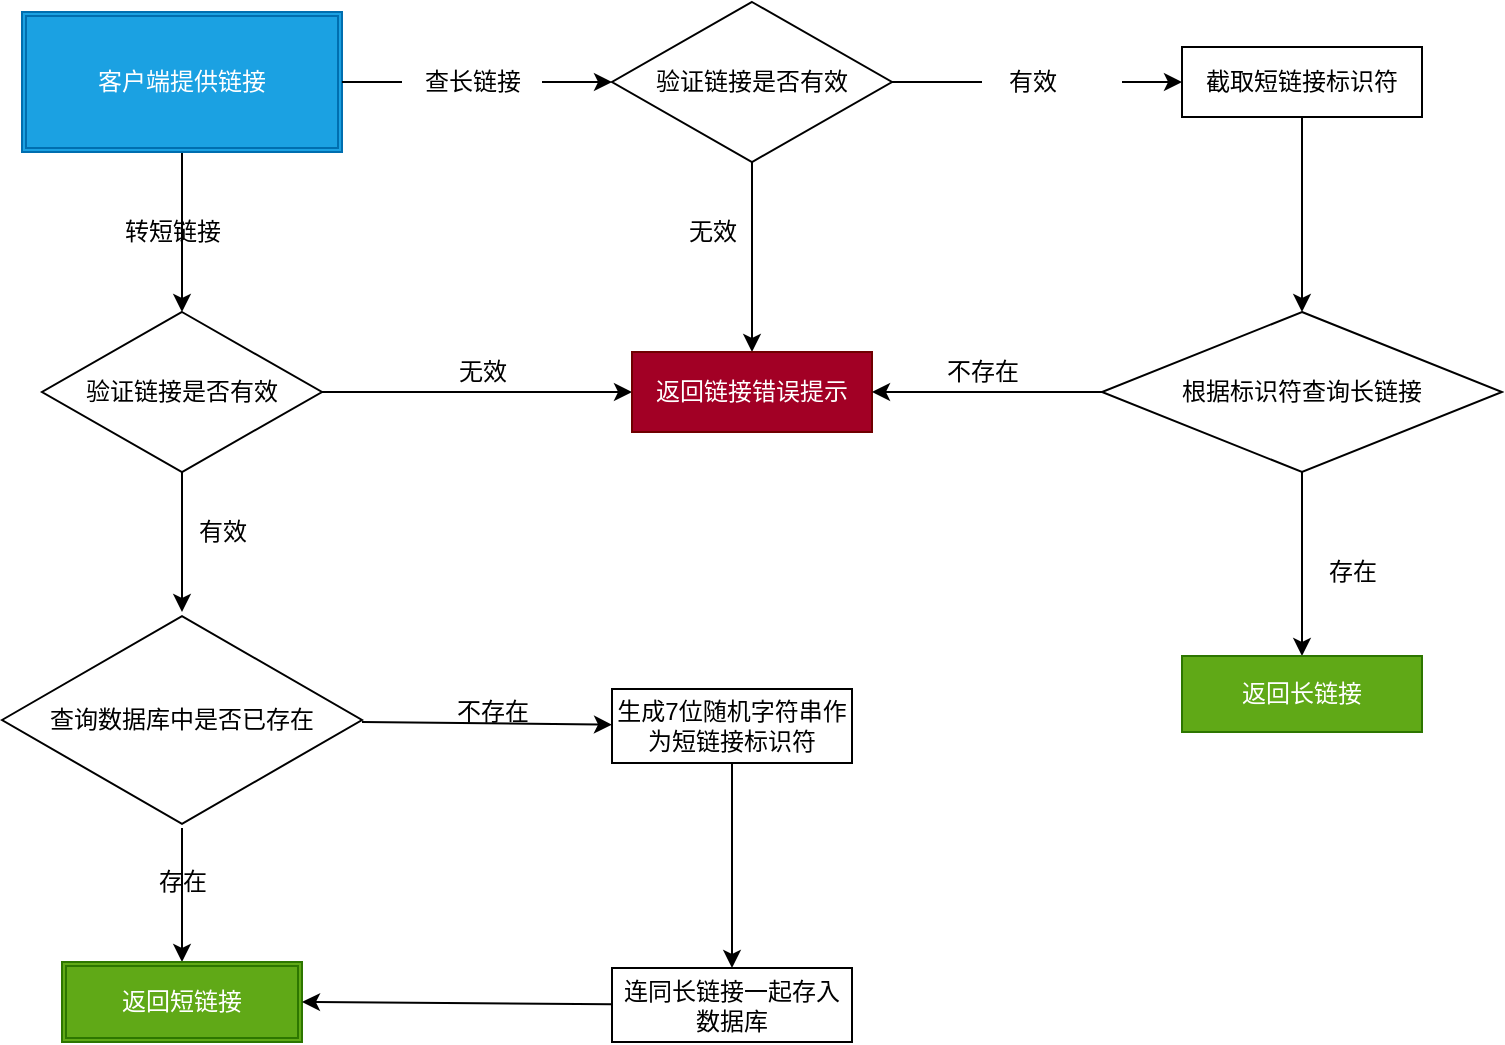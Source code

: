 <mxfile>
    <diagram id="ytbnP61H8-yC7g4eS3xX" name="第 1 页">
        <mxGraphModel dx="1006" dy="531" grid="1" gridSize="10" guides="1" tooltips="1" connect="1" arrows="1" fold="1" page="0" pageScale="1" pageWidth="827" pageHeight="1169" math="0" shadow="0">
            <root>
                <mxCell id="0"/>
                <mxCell id="1" parent="0"/>
                <mxCell id="19" value="" style="edgeStyle=none;html=1;startArrow=none;" edge="1" parent="1" source="37" target="18">
                    <mxGeometry relative="1" as="geometry"/>
                </mxCell>
                <mxCell id="29" value="" style="edgeStyle=none;html=1;" edge="1" parent="1" source="2" target="24">
                    <mxGeometry relative="1" as="geometry"/>
                </mxCell>
                <mxCell id="2" value="客户端提供链接" style="shape=ext;double=1;rounded=0;whiteSpace=wrap;html=1;fillColor=#1ba1e2;fontColor=#ffffff;strokeColor=#006EAF;" vertex="1" parent="1">
                    <mxGeometry x="200" y="70" width="160" height="70" as="geometry"/>
                </mxCell>
                <mxCell id="7" style="edgeStyle=none;html=1;entryX=0.5;entryY=0;entryDx=0;entryDy=0;" edge="1" parent="1" source="3" target="5">
                    <mxGeometry relative="1" as="geometry"/>
                </mxCell>
                <mxCell id="10" value="" style="edgeStyle=none;html=1;" edge="1" parent="1" source="3" target="9">
                    <mxGeometry relative="1" as="geometry"/>
                </mxCell>
                <mxCell id="3" value="查询数据库中是否已存在" style="html=1;whiteSpace=wrap;aspect=fixed;shape=isoRectangle;" vertex="1" parent="1">
                    <mxGeometry x="190" y="370" width="180" height="108" as="geometry"/>
                </mxCell>
                <mxCell id="5" value="返回短链接" style="shape=ext;double=1;rounded=0;whiteSpace=wrap;html=1;fillColor=#60a917;fontColor=#ffffff;strokeColor=#2D7600;" vertex="1" parent="1">
                    <mxGeometry x="220" y="545" width="120" height="40" as="geometry"/>
                </mxCell>
                <mxCell id="8" value="存在" style="text;html=1;align=center;verticalAlign=middle;resizable=0;points=[];autosize=1;strokeColor=none;fillColor=none;" vertex="1" parent="1">
                    <mxGeometry x="255" y="490" width="50" height="30" as="geometry"/>
                </mxCell>
                <mxCell id="13" value="" style="edgeStyle=none;html=1;" edge="1" parent="1" source="9" target="12">
                    <mxGeometry relative="1" as="geometry"/>
                </mxCell>
                <mxCell id="9" value="生成7位随机字符串作为短链接标识符" style="rounded=0;whiteSpace=wrap;html=1;" vertex="1" parent="1">
                    <mxGeometry x="495" y="408.5" width="120" height="37" as="geometry"/>
                </mxCell>
                <mxCell id="11" value="不存在" style="text;html=1;align=center;verticalAlign=middle;resizable=0;points=[];autosize=1;strokeColor=none;fillColor=none;" vertex="1" parent="1">
                    <mxGeometry x="405" y="405" width="60" height="30" as="geometry"/>
                </mxCell>
                <mxCell id="39" style="edgeStyle=none;html=1;entryX=1;entryY=0.5;entryDx=0;entryDy=0;" edge="1" parent="1" source="12" target="5">
                    <mxGeometry relative="1" as="geometry"/>
                </mxCell>
                <mxCell id="12" value="连同长链接一起存入数据库" style="whiteSpace=wrap;html=1;rounded=0;" vertex="1" parent="1">
                    <mxGeometry x="495" y="548" width="120" height="37" as="geometry"/>
                </mxCell>
                <mxCell id="33" value="" style="edgeStyle=none;html=1;" edge="1" parent="1" source="18" target="30">
                    <mxGeometry relative="1" as="geometry"/>
                </mxCell>
                <mxCell id="44" value="" style="edgeStyle=none;html=1;startArrow=none;" edge="1" parent="1" target="43">
                    <mxGeometry relative="1" as="geometry">
                        <mxPoint x="750" y="105" as="sourcePoint"/>
                    </mxGeometry>
                </mxCell>
                <mxCell id="18" value="验证链接是否有效" style="rhombus;whiteSpace=wrap;html=1;rounded=0;" vertex="1" parent="1">
                    <mxGeometry x="495" y="65" width="140" height="80" as="geometry"/>
                </mxCell>
                <mxCell id="27" value="" style="edgeStyle=none;html=1;" edge="1" parent="1" source="24" target="3">
                    <mxGeometry relative="1" as="geometry"/>
                </mxCell>
                <mxCell id="31" value="" style="edgeStyle=none;html=1;" edge="1" parent="1" source="24" target="30">
                    <mxGeometry relative="1" as="geometry"/>
                </mxCell>
                <mxCell id="24" value="验证链接是否有效" style="rhombus;whiteSpace=wrap;html=1;" vertex="1" parent="1">
                    <mxGeometry x="210" y="220" width="140" height="80" as="geometry"/>
                </mxCell>
                <mxCell id="28" value="有效" style="text;html=1;align=center;verticalAlign=middle;resizable=0;points=[];autosize=1;strokeColor=none;fillColor=none;" vertex="1" parent="1">
                    <mxGeometry x="275" y="315" width="50" height="30" as="geometry"/>
                </mxCell>
                <mxCell id="30" value="返回链接错误提示" style="whiteSpace=wrap;html=1;fillColor=#a20025;fontColor=#ffffff;strokeColor=#6F0000;" vertex="1" parent="1">
                    <mxGeometry x="505" y="240" width="120" height="40" as="geometry"/>
                </mxCell>
                <mxCell id="34" value="转短链接" style="text;html=1;align=center;verticalAlign=middle;resizable=0;points=[];autosize=1;strokeColor=none;fillColor=none;" vertex="1" parent="1">
                    <mxGeometry x="240" y="165" width="70" height="30" as="geometry"/>
                </mxCell>
                <mxCell id="38" value="" style="edgeStyle=none;html=1;endArrow=none;" edge="1" parent="1" source="2" target="37">
                    <mxGeometry relative="1" as="geometry">
                        <mxPoint x="360" y="103.431" as="sourcePoint"/>
                        <mxPoint x="467.322" y="101.327" as="targetPoint"/>
                    </mxGeometry>
                </mxCell>
                <mxCell id="37" value="查长链接" style="text;html=1;align=center;verticalAlign=middle;resizable=0;points=[];autosize=1;" vertex="1" parent="1">
                    <mxGeometry x="390" y="90" width="70" height="30" as="geometry"/>
                </mxCell>
                <mxCell id="40" value="无效" style="text;html=1;align=center;verticalAlign=middle;resizable=0;points=[];autosize=1;strokeColor=none;fillColor=none;" vertex="1" parent="1">
                    <mxGeometry x="405" y="235" width="50" height="30" as="geometry"/>
                </mxCell>
                <mxCell id="42" value="无效" style="text;html=1;align=center;verticalAlign=middle;resizable=0;points=[];autosize=1;strokeColor=none;fillColor=none;" vertex="1" parent="1">
                    <mxGeometry x="520" y="165" width="50" height="30" as="geometry"/>
                </mxCell>
                <mxCell id="48" value="" style="edgeStyle=none;html=1;entryX=0.5;entryY=0;entryDx=0;entryDy=0;" edge="1" parent="1" source="43" target="49">
                    <mxGeometry relative="1" as="geometry">
                        <mxPoint x="850" y="200" as="targetPoint"/>
                    </mxGeometry>
                </mxCell>
                <mxCell id="43" value="截取短链接标识符" style="whiteSpace=wrap;html=1;rounded=0;" vertex="1" parent="1">
                    <mxGeometry x="780" y="87.5" width="120" height="35" as="geometry"/>
                </mxCell>
                <mxCell id="46" value="" style="edgeStyle=none;html=1;endArrow=none;" edge="1" parent="1" source="18" target="45">
                    <mxGeometry relative="1" as="geometry">
                        <mxPoint x="635" y="105" as="sourcePoint"/>
                        <mxPoint x="740" y="105" as="targetPoint"/>
                    </mxGeometry>
                </mxCell>
                <mxCell id="45" value="有效" style="text;html=1;align=center;verticalAlign=middle;resizable=0;points=[];autosize=1;strokeColor=none;fillColor=none;" vertex="1" parent="1">
                    <mxGeometry x="680" y="90" width="50" height="30" as="geometry"/>
                </mxCell>
                <mxCell id="51" value="" style="edgeStyle=none;html=1;" edge="1" parent="1" source="49" target="30">
                    <mxGeometry relative="1" as="geometry"/>
                </mxCell>
                <mxCell id="54" value="" style="edgeStyle=none;html=1;" edge="1" parent="1" source="49" target="53">
                    <mxGeometry relative="1" as="geometry"/>
                </mxCell>
                <mxCell id="49" value="根据标识符查询长链接" style="rhombus;whiteSpace=wrap;html=1;rounded=0;" vertex="1" parent="1">
                    <mxGeometry x="740" y="220" width="200" height="80" as="geometry"/>
                </mxCell>
                <mxCell id="52" value="不存在" style="text;html=1;align=center;verticalAlign=middle;resizable=0;points=[];autosize=1;strokeColor=none;fillColor=none;" vertex="1" parent="1">
                    <mxGeometry x="650" y="235" width="60" height="30" as="geometry"/>
                </mxCell>
                <mxCell id="53" value="返回长链接" style="whiteSpace=wrap;html=1;rounded=0;fillColor=#60a917;fontColor=#ffffff;strokeColor=#2D7600;" vertex="1" parent="1">
                    <mxGeometry x="780" y="392" width="120" height="38" as="geometry"/>
                </mxCell>
                <mxCell id="55" value="存在" style="text;html=1;align=center;verticalAlign=middle;resizable=0;points=[];autosize=1;strokeColor=none;fillColor=none;" vertex="1" parent="1">
                    <mxGeometry x="840" y="335" width="50" height="30" as="geometry"/>
                </mxCell>
            </root>
        </mxGraphModel>
    </diagram>
</mxfile>